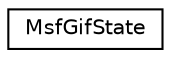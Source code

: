 digraph "Graphical Class Hierarchy"
{
 // LATEX_PDF_SIZE
  edge [fontname="Helvetica",fontsize="10",labelfontname="Helvetica",labelfontsize="10"];
  node [fontname="Helvetica",fontsize="10",shape=record];
  rankdir="LR";
  Node0 [label="MsfGifState",height=0.2,width=0.4,color="black", fillcolor="white", style="filled",URL="$structMsfGifState.html",tooltip=" "];
}
